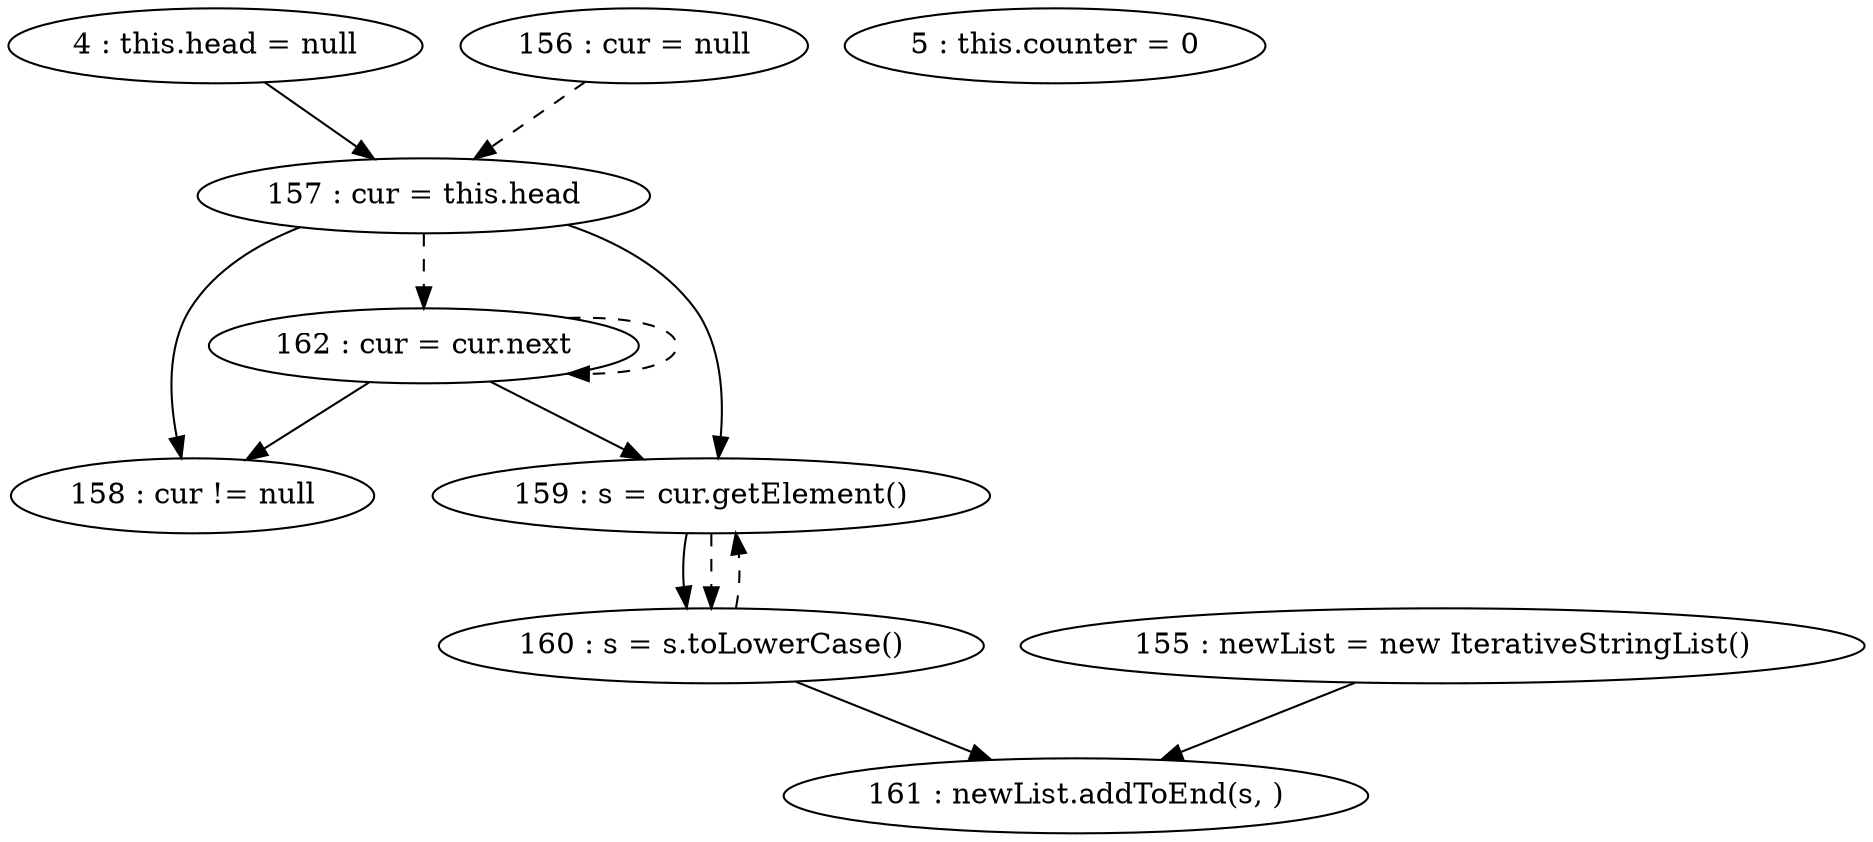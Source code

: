 digraph G {
"4 : this.head = null"
"4 : this.head = null" -> "157 : cur = this.head"
"5 : this.counter = 0"
"155 : newList = new IterativeStringList()"
"155 : newList = new IterativeStringList()" -> "161 : newList.addToEnd(s, )"
"156 : cur = null"
"156 : cur = null" -> "157 : cur = this.head" [style=dashed]
"157 : cur = this.head"
"157 : cur = this.head" -> "158 : cur != null"
"157 : cur = this.head" -> "159 : s = cur.getElement()"
"157 : cur = this.head" -> "162 : cur = cur.next" [style=dashed]
"158 : cur != null"
"159 : s = cur.getElement()"
"159 : s = cur.getElement()" -> "160 : s = s.toLowerCase()"
"159 : s = cur.getElement()" -> "160 : s = s.toLowerCase()" [style=dashed]
"160 : s = s.toLowerCase()"
"160 : s = s.toLowerCase()" -> "161 : newList.addToEnd(s, )"
"160 : s = s.toLowerCase()" -> "159 : s = cur.getElement()" [style=dashed]
"161 : newList.addToEnd(s, )"
"162 : cur = cur.next"
"162 : cur = cur.next" -> "158 : cur != null"
"162 : cur = cur.next" -> "159 : s = cur.getElement()"
"162 : cur = cur.next" -> "162 : cur = cur.next" [style=dashed]
"158 : cur != null"
}